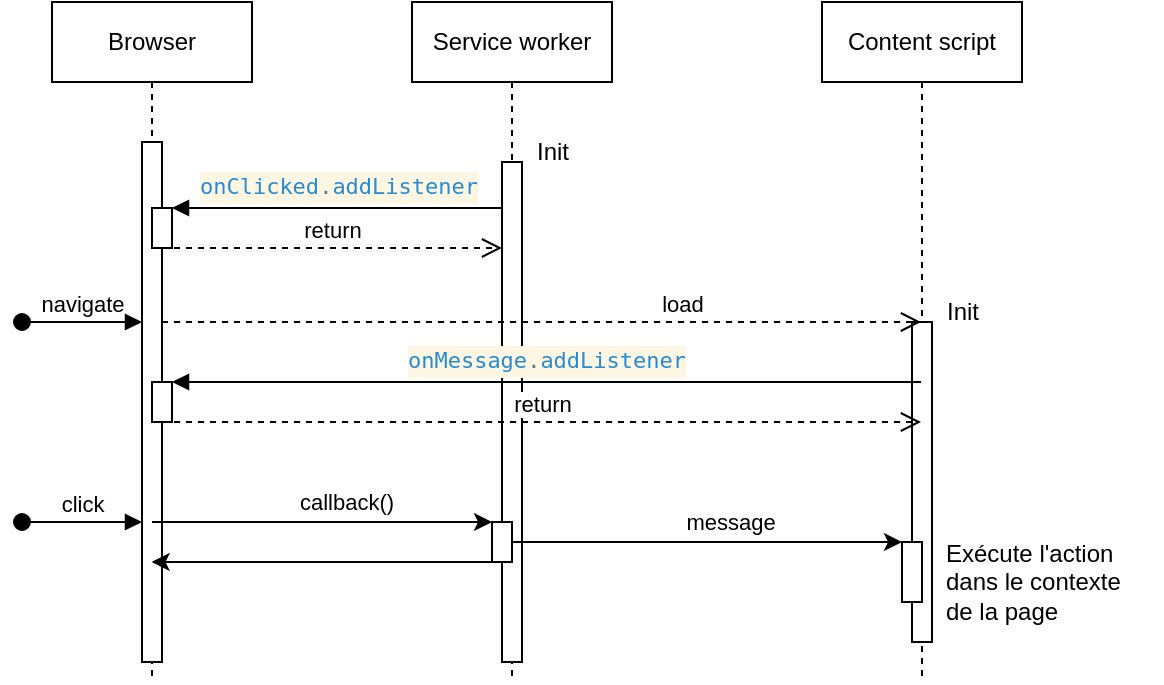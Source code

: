 <mxfile version="21.5.0" type="device">
  <diagram name="Page-1" id="2YBvvXClWsGukQMizWep">
    <mxGraphModel dx="768" dy="545" grid="1" gridSize="10" guides="1" tooltips="1" connect="1" arrows="1" fold="1" page="1" pageScale="1" pageWidth="850" pageHeight="1100" math="0" shadow="0">
      <root>
        <mxCell id="0" />
        <mxCell id="1" parent="0" />
        <mxCell id="aM9ryv3xv72pqoxQDRHE-1" value="Browser" style="shape=umlLifeline;perimeter=lifelinePerimeter;whiteSpace=wrap;html=1;container=0;dropTarget=0;collapsible=0;recursiveResize=0;outlineConnect=0;portConstraint=eastwest;newEdgeStyle={&quot;edgeStyle&quot;:&quot;elbowEdgeStyle&quot;,&quot;elbow&quot;:&quot;vertical&quot;,&quot;curved&quot;:0,&quot;rounded&quot;:0};" parent="1" vertex="1">
          <mxGeometry x="155" y="40" width="100" height="340" as="geometry" />
        </mxCell>
        <mxCell id="aM9ryv3xv72pqoxQDRHE-2" value="" style="html=1;points=[];perimeter=orthogonalPerimeter;outlineConnect=0;targetShapes=umlLifeline;portConstraint=eastwest;newEdgeStyle={&quot;edgeStyle&quot;:&quot;elbowEdgeStyle&quot;,&quot;elbow&quot;:&quot;vertical&quot;,&quot;curved&quot;:0,&quot;rounded&quot;:0};" parent="aM9ryv3xv72pqoxQDRHE-1" vertex="1">
          <mxGeometry x="45" y="70" width="10" height="260" as="geometry" />
        </mxCell>
        <mxCell id="aM9ryv3xv72pqoxQDRHE-4" value="" style="html=1;points=[];perimeter=orthogonalPerimeter;outlineConnect=0;targetShapes=umlLifeline;portConstraint=eastwest;newEdgeStyle={&quot;edgeStyle&quot;:&quot;elbowEdgeStyle&quot;,&quot;elbow&quot;:&quot;vertical&quot;,&quot;curved&quot;:0,&quot;rounded&quot;:0};" parent="aM9ryv3xv72pqoxQDRHE-1" vertex="1">
          <mxGeometry x="50" y="103" width="10" height="20" as="geometry" />
        </mxCell>
        <mxCell id="89TQFqqYFJ_9SpG-6TM5-5" value="navigate" style="html=1;verticalAlign=bottom;startArrow=oval;endArrow=block;startSize=8;edgeStyle=elbowEdgeStyle;elbow=vertical;curved=0;rounded=0;" edge="1" parent="aM9ryv3xv72pqoxQDRHE-1">
          <mxGeometry relative="1" as="geometry">
            <mxPoint x="-15" y="160" as="sourcePoint" />
            <mxPoint x="45" y="159.828" as="targetPoint" />
          </mxGeometry>
        </mxCell>
        <mxCell id="89TQFqqYFJ_9SpG-6TM5-7" value="" style="html=1;points=[];perimeter=orthogonalPerimeter;outlineConnect=0;targetShapes=umlLifeline;portConstraint=eastwest;newEdgeStyle={&quot;edgeStyle&quot;:&quot;elbowEdgeStyle&quot;,&quot;elbow&quot;:&quot;vertical&quot;,&quot;curved&quot;:0,&quot;rounded&quot;:0};" vertex="1" parent="aM9ryv3xv72pqoxQDRHE-1">
          <mxGeometry x="50" y="190" width="10" height="20" as="geometry" />
        </mxCell>
        <mxCell id="aM9ryv3xv72pqoxQDRHE-5" value="Service worker" style="shape=umlLifeline;perimeter=lifelinePerimeter;whiteSpace=wrap;html=1;container=0;dropTarget=0;collapsible=0;recursiveResize=0;outlineConnect=0;portConstraint=eastwest;newEdgeStyle={&quot;edgeStyle&quot;:&quot;elbowEdgeStyle&quot;,&quot;elbow&quot;:&quot;vertical&quot;,&quot;curved&quot;:0,&quot;rounded&quot;:0};" parent="1" vertex="1">
          <mxGeometry x="335" y="40" width="100" height="340" as="geometry" />
        </mxCell>
        <mxCell id="aM9ryv3xv72pqoxQDRHE-6" value="" style="html=1;points=[];perimeter=orthogonalPerimeter;outlineConnect=0;targetShapes=umlLifeline;portConstraint=eastwest;newEdgeStyle={&quot;edgeStyle&quot;:&quot;elbowEdgeStyle&quot;,&quot;elbow&quot;:&quot;vertical&quot;,&quot;curved&quot;:0,&quot;rounded&quot;:0};" parent="aM9ryv3xv72pqoxQDRHE-5" vertex="1">
          <mxGeometry x="45" y="80" width="10" height="250" as="geometry" />
        </mxCell>
        <mxCell id="89TQFqqYFJ_9SpG-6TM5-11" value="" style="html=1;points=[];perimeter=orthogonalPerimeter;outlineConnect=0;targetShapes=umlLifeline;portConstraint=eastwest;newEdgeStyle={&quot;edgeStyle&quot;:&quot;elbowEdgeStyle&quot;,&quot;elbow&quot;:&quot;vertical&quot;,&quot;curved&quot;:0,&quot;rounded&quot;:0};" vertex="1" parent="aM9ryv3xv72pqoxQDRHE-5">
          <mxGeometry x="40" y="260" width="10" height="20" as="geometry" />
        </mxCell>
        <mxCell id="aM9ryv3xv72pqoxQDRHE-9" value="&lt;div style=&quot;color: rgb(101, 123, 131); background-color: rgb(253, 246, 227); font-family: &amp;quot;Fira Code&amp;quot;, &amp;quot;Droid Sans Mono&amp;quot;, &amp;quot;monospace&amp;quot;, monospace; line-height: 16px;&quot;&gt;&lt;font style=&quot;font-size: 11px;&quot;&gt;&lt;span style=&quot;color: rgb(38, 139, 210);&quot;&gt;onClicked&lt;/span&gt;.&lt;span style=&quot;color: rgb(38, 139, 210);&quot;&gt;addListener&lt;/span&gt;&lt;/font&gt;&lt;/div&gt;" style="html=1;verticalAlign=bottom;endArrow=block;edgeStyle=elbowEdgeStyle;elbow=vertical;curved=0;rounded=0;" parent="1" target="aM9ryv3xv72pqoxQDRHE-4" edge="1">
          <mxGeometry relative="1" as="geometry">
            <mxPoint x="380" y="143" as="sourcePoint" />
            <Array as="points">
              <mxPoint x="305" y="143" />
            </Array>
          </mxGeometry>
        </mxCell>
        <mxCell id="aM9ryv3xv72pqoxQDRHE-10" value="return" style="html=1;verticalAlign=bottom;endArrow=open;dashed=1;endSize=8;edgeStyle=elbowEdgeStyle;elbow=vertical;curved=0;rounded=0;" parent="1" edge="1">
          <mxGeometry relative="1" as="geometry">
            <mxPoint x="380" y="163" as="targetPoint" />
            <Array as="points">
              <mxPoint x="295" y="163" />
            </Array>
            <mxPoint x="210" y="163" as="sourcePoint" />
          </mxGeometry>
        </mxCell>
        <mxCell id="89TQFqqYFJ_9SpG-6TM5-1" value="Content script" style="shape=umlLifeline;perimeter=lifelinePerimeter;whiteSpace=wrap;html=1;container=0;dropTarget=0;collapsible=0;recursiveResize=0;outlineConnect=0;portConstraint=eastwest;newEdgeStyle={&quot;edgeStyle&quot;:&quot;elbowEdgeStyle&quot;,&quot;elbow&quot;:&quot;vertical&quot;,&quot;curved&quot;:0,&quot;rounded&quot;:0};" vertex="1" parent="1">
          <mxGeometry x="540" y="40" width="100" height="340" as="geometry" />
        </mxCell>
        <mxCell id="89TQFqqYFJ_9SpG-6TM5-2" value="" style="html=1;points=[];perimeter=orthogonalPerimeter;outlineConnect=0;targetShapes=umlLifeline;portConstraint=eastwest;newEdgeStyle={&quot;edgeStyle&quot;:&quot;elbowEdgeStyle&quot;,&quot;elbow&quot;:&quot;vertical&quot;,&quot;curved&quot;:0,&quot;rounded&quot;:0};" vertex="1" parent="89TQFqqYFJ_9SpG-6TM5-1">
          <mxGeometry x="45" y="160" width="10" height="160" as="geometry" />
        </mxCell>
        <mxCell id="89TQFqqYFJ_9SpG-6TM5-14" value="" style="html=1;points=[];perimeter=orthogonalPerimeter;outlineConnect=0;targetShapes=umlLifeline;portConstraint=eastwest;newEdgeStyle={&quot;edgeStyle&quot;:&quot;elbowEdgeStyle&quot;,&quot;elbow&quot;:&quot;vertical&quot;,&quot;curved&quot;:0,&quot;rounded&quot;:0};" vertex="1" parent="89TQFqqYFJ_9SpG-6TM5-1">
          <mxGeometry x="40" y="270" width="10" height="30" as="geometry" />
        </mxCell>
        <mxCell id="89TQFqqYFJ_9SpG-6TM5-3" value="Init" style="text;html=1;align=center;verticalAlign=middle;resizable=0;points=[];autosize=1;strokeColor=none;fillColor=none;" vertex="1" parent="1">
          <mxGeometry x="385" y="100" width="40" height="30" as="geometry" />
        </mxCell>
        <mxCell id="89TQFqqYFJ_9SpG-6TM5-4" value="Init" style="text;html=1;align=center;verticalAlign=middle;resizable=0;points=[];autosize=1;strokeColor=none;fillColor=none;" vertex="1" parent="1">
          <mxGeometry x="590" y="180" width="40" height="30" as="geometry" />
        </mxCell>
        <mxCell id="89TQFqqYFJ_9SpG-6TM5-6" value="load" style="html=1;verticalAlign=bottom;endArrow=open;dashed=1;endSize=8;edgeStyle=elbowEdgeStyle;elbow=vertical;curved=0;rounded=0;" edge="1" parent="1" target="89TQFqqYFJ_9SpG-6TM5-1">
          <mxGeometry x="0.37" relative="1" as="geometry">
            <mxPoint x="385" y="200" as="targetPoint" />
            <Array as="points">
              <mxPoint x="300" y="200" />
            </Array>
            <mxPoint x="210" y="200" as="sourcePoint" />
            <mxPoint as="offset" />
          </mxGeometry>
        </mxCell>
        <mxCell id="89TQFqqYFJ_9SpG-6TM5-8" value="&lt;div style=&quot;color: rgb(101, 123, 131); background-color: rgb(253, 246, 227); font-family: &amp;quot;Fira Code&amp;quot;, &amp;quot;Droid Sans Mono&amp;quot;, &amp;quot;monospace&amp;quot;, monospace; line-height: 16px;&quot;&gt;&lt;font style=&quot;font-size: 11px;&quot;&gt;&lt;span style=&quot;color: rgb(38, 139, 210);&quot;&gt;onMessage&lt;/span&gt;.&lt;span style=&quot;color: rgb(38, 139, 210);&quot;&gt;addListener&lt;/span&gt;&lt;/font&gt;&lt;/div&gt;" style="html=1;verticalAlign=bottom;endArrow=block;edgeStyle=elbowEdgeStyle;elbow=vertical;curved=0;rounded=0;" edge="1" target="89TQFqqYFJ_9SpG-6TM5-7" parent="1" source="89TQFqqYFJ_9SpG-6TM5-1">
          <mxGeometry relative="1" as="geometry">
            <mxPoint x="380" y="230" as="sourcePoint" />
            <Array as="points">
              <mxPoint x="305" y="230" />
            </Array>
          </mxGeometry>
        </mxCell>
        <mxCell id="89TQFqqYFJ_9SpG-6TM5-9" value="return" style="html=1;verticalAlign=bottom;endArrow=open;dashed=1;endSize=8;edgeStyle=elbowEdgeStyle;elbow=vertical;curved=0;rounded=0;" edge="1" parent="1" target="89TQFqqYFJ_9SpG-6TM5-1">
          <mxGeometry relative="1" as="geometry">
            <mxPoint x="380" y="250" as="targetPoint" />
            <Array as="points">
              <mxPoint x="295" y="250" />
            </Array>
            <mxPoint x="210" y="250" as="sourcePoint" />
          </mxGeometry>
        </mxCell>
        <mxCell id="aM9ryv3xv72pqoxQDRHE-3" value="click" style="html=1;verticalAlign=bottom;startArrow=oval;endArrow=block;startSize=8;edgeStyle=elbowEdgeStyle;elbow=vertical;curved=0;rounded=0;" parent="1" edge="1">
          <mxGeometry relative="1" as="geometry">
            <mxPoint x="140" y="300" as="sourcePoint" />
            <mxPoint x="200" y="300.172" as="targetPoint" />
          </mxGeometry>
        </mxCell>
        <mxCell id="89TQFqqYFJ_9SpG-6TM5-10" value="" style="endArrow=classic;html=1;rounded=0;" edge="1" parent="1" target="89TQFqqYFJ_9SpG-6TM5-11">
          <mxGeometry width="50" height="50" relative="1" as="geometry">
            <mxPoint x="205" y="300" as="sourcePoint" />
            <mxPoint x="390" y="300" as="targetPoint" />
          </mxGeometry>
        </mxCell>
        <mxCell id="89TQFqqYFJ_9SpG-6TM5-12" value="callback()" style="edgeLabel;html=1;align=center;verticalAlign=middle;resizable=0;points=[];" vertex="1" connectable="0" parent="89TQFqqYFJ_9SpG-6TM5-10">
          <mxGeometry x="0.137" y="1" relative="1" as="geometry">
            <mxPoint y="-9" as="offset" />
          </mxGeometry>
        </mxCell>
        <mxCell id="89TQFqqYFJ_9SpG-6TM5-13" value="" style="endArrow=classic;html=1;rounded=0;" edge="1" parent="1" source="89TQFqqYFJ_9SpG-6TM5-11">
          <mxGeometry width="50" height="50" relative="1" as="geometry">
            <mxPoint x="380" y="250" as="sourcePoint" />
            <mxPoint x="580" y="310" as="targetPoint" />
          </mxGeometry>
        </mxCell>
        <mxCell id="89TQFqqYFJ_9SpG-6TM5-15" value="message" style="edgeLabel;html=1;align=center;verticalAlign=middle;resizable=0;points=[];" vertex="1" connectable="0" parent="89TQFqqYFJ_9SpG-6TM5-13">
          <mxGeometry x="0.112" y="2" relative="1" as="geometry">
            <mxPoint y="-8" as="offset" />
          </mxGeometry>
        </mxCell>
        <mxCell id="89TQFqqYFJ_9SpG-6TM5-16" value="" style="endArrow=classic;html=1;rounded=0;" edge="1" parent="1">
          <mxGeometry width="50" height="50" relative="1" as="geometry">
            <mxPoint x="375" y="320" as="sourcePoint" />
            <mxPoint x="204.81" y="320" as="targetPoint" />
          </mxGeometry>
        </mxCell>
        <mxCell id="89TQFqqYFJ_9SpG-6TM5-17" value="Exécute l&#39;action&lt;br&gt;dans le contexte&lt;br&gt;&lt;div style=&quot;&quot;&gt;&lt;span style=&quot;background-color: initial;&quot;&gt;de la page&lt;/span&gt;&lt;/div&gt;" style="text;html=1;align=left;verticalAlign=middle;resizable=0;points=[];autosize=1;strokeColor=none;fillColor=none;" vertex="1" parent="1">
          <mxGeometry x="600" y="300" width="110" height="60" as="geometry" />
        </mxCell>
      </root>
    </mxGraphModel>
  </diagram>
</mxfile>
